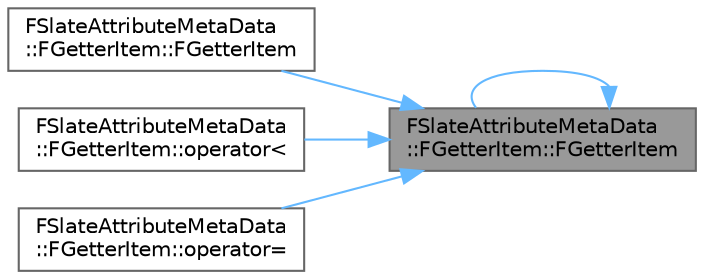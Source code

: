 digraph "FSlateAttributeMetaData::FGetterItem::FGetterItem"
{
 // INTERACTIVE_SVG=YES
 // LATEX_PDF_SIZE
  bgcolor="transparent";
  edge [fontname=Helvetica,fontsize=10,labelfontname=Helvetica,labelfontsize=10];
  node [fontname=Helvetica,fontsize=10,shape=box,height=0.2,width=0.4];
  rankdir="RL";
  Node1 [id="Node000001",label="FSlateAttributeMetaData\l::FGetterItem::FGetterItem",height=0.2,width=0.4,color="gray40", fillcolor="grey60", style="filled", fontcolor="black",tooltip=" "];
  Node1 -> Node1 [id="edge1_Node000001_Node000001",dir="back",color="steelblue1",style="solid",tooltip=" "];
  Node1 -> Node2 [id="edge2_Node000001_Node000002",dir="back",color="steelblue1",style="solid",tooltip=" "];
  Node2 [id="Node000002",label="FSlateAttributeMetaData\l::FGetterItem::FGetterItem",height=0.2,width=0.4,color="grey40", fillcolor="white", style="filled",URL="$d7/df8/structFSlateAttributeMetaData_1_1FGetterItem.html#ac3ffb3479212a0b63db10b6a790251cb",tooltip=" "];
  Node1 -> Node3 [id="edge3_Node000001_Node000003",dir="back",color="steelblue1",style="solid",tooltip=" "];
  Node3 [id="Node000003",label="FSlateAttributeMetaData\l::FGetterItem::operator\<",height=0.2,width=0.4,color="grey40", fillcolor="white", style="filled",URL="$d7/df8/structFSlateAttributeMetaData_1_1FGetterItem.html#a4c4c116073b93c9d4d520ae1f31d47f8",tooltip=" "];
  Node1 -> Node4 [id="edge4_Node000001_Node000004",dir="back",color="steelblue1",style="solid",tooltip=" "];
  Node4 [id="Node000004",label="FSlateAttributeMetaData\l::FGetterItem::operator=",height=0.2,width=0.4,color="grey40", fillcolor="white", style="filled",URL="$d7/df8/structFSlateAttributeMetaData_1_1FGetterItem.html#a9b7d1a7be2aaa0becb7d5bb56410b9f3",tooltip=" "];
}
